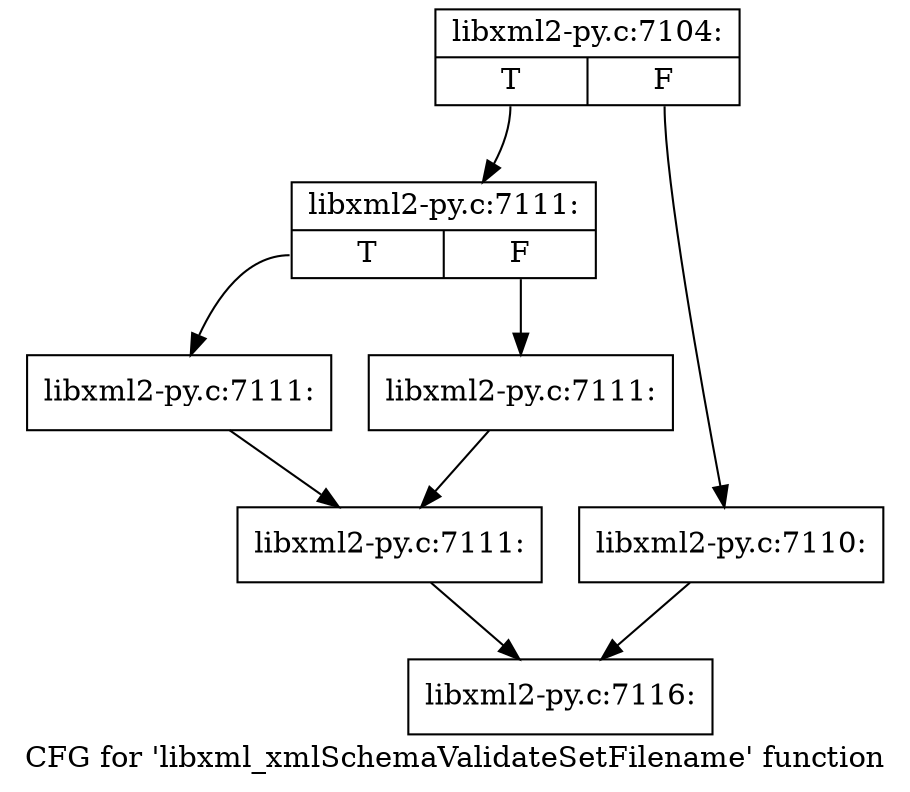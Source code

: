 digraph "CFG for 'libxml_xmlSchemaValidateSetFilename' function" {
	label="CFG for 'libxml_xmlSchemaValidateSetFilename' function";

	Node0x3c75e10 [shape=record,label="{libxml2-py.c:7104:|{<s0>T|<s1>F}}"];
	Node0x3c75e10:s0 -> Node0x42df1c0;
	Node0x3c75e10:s1 -> Node0x42df170;
	Node0x42df170 [shape=record,label="{libxml2-py.c:7110:}"];
	Node0x42df170 -> Node0x42db780;
	Node0x42df1c0 [shape=record,label="{libxml2-py.c:7111:|{<s0>T|<s1>F}}"];
	Node0x42df1c0:s0 -> Node0x42dfa60;
	Node0x42df1c0:s1 -> Node0x42dfab0;
	Node0x42dfa60 [shape=record,label="{libxml2-py.c:7111:}"];
	Node0x42dfa60 -> Node0x42dfb00;
	Node0x42dfab0 [shape=record,label="{libxml2-py.c:7111:}"];
	Node0x42dfab0 -> Node0x42dfb00;
	Node0x42dfb00 [shape=record,label="{libxml2-py.c:7111:}"];
	Node0x42dfb00 -> Node0x42db780;
	Node0x42db780 [shape=record,label="{libxml2-py.c:7116:}"];
}

